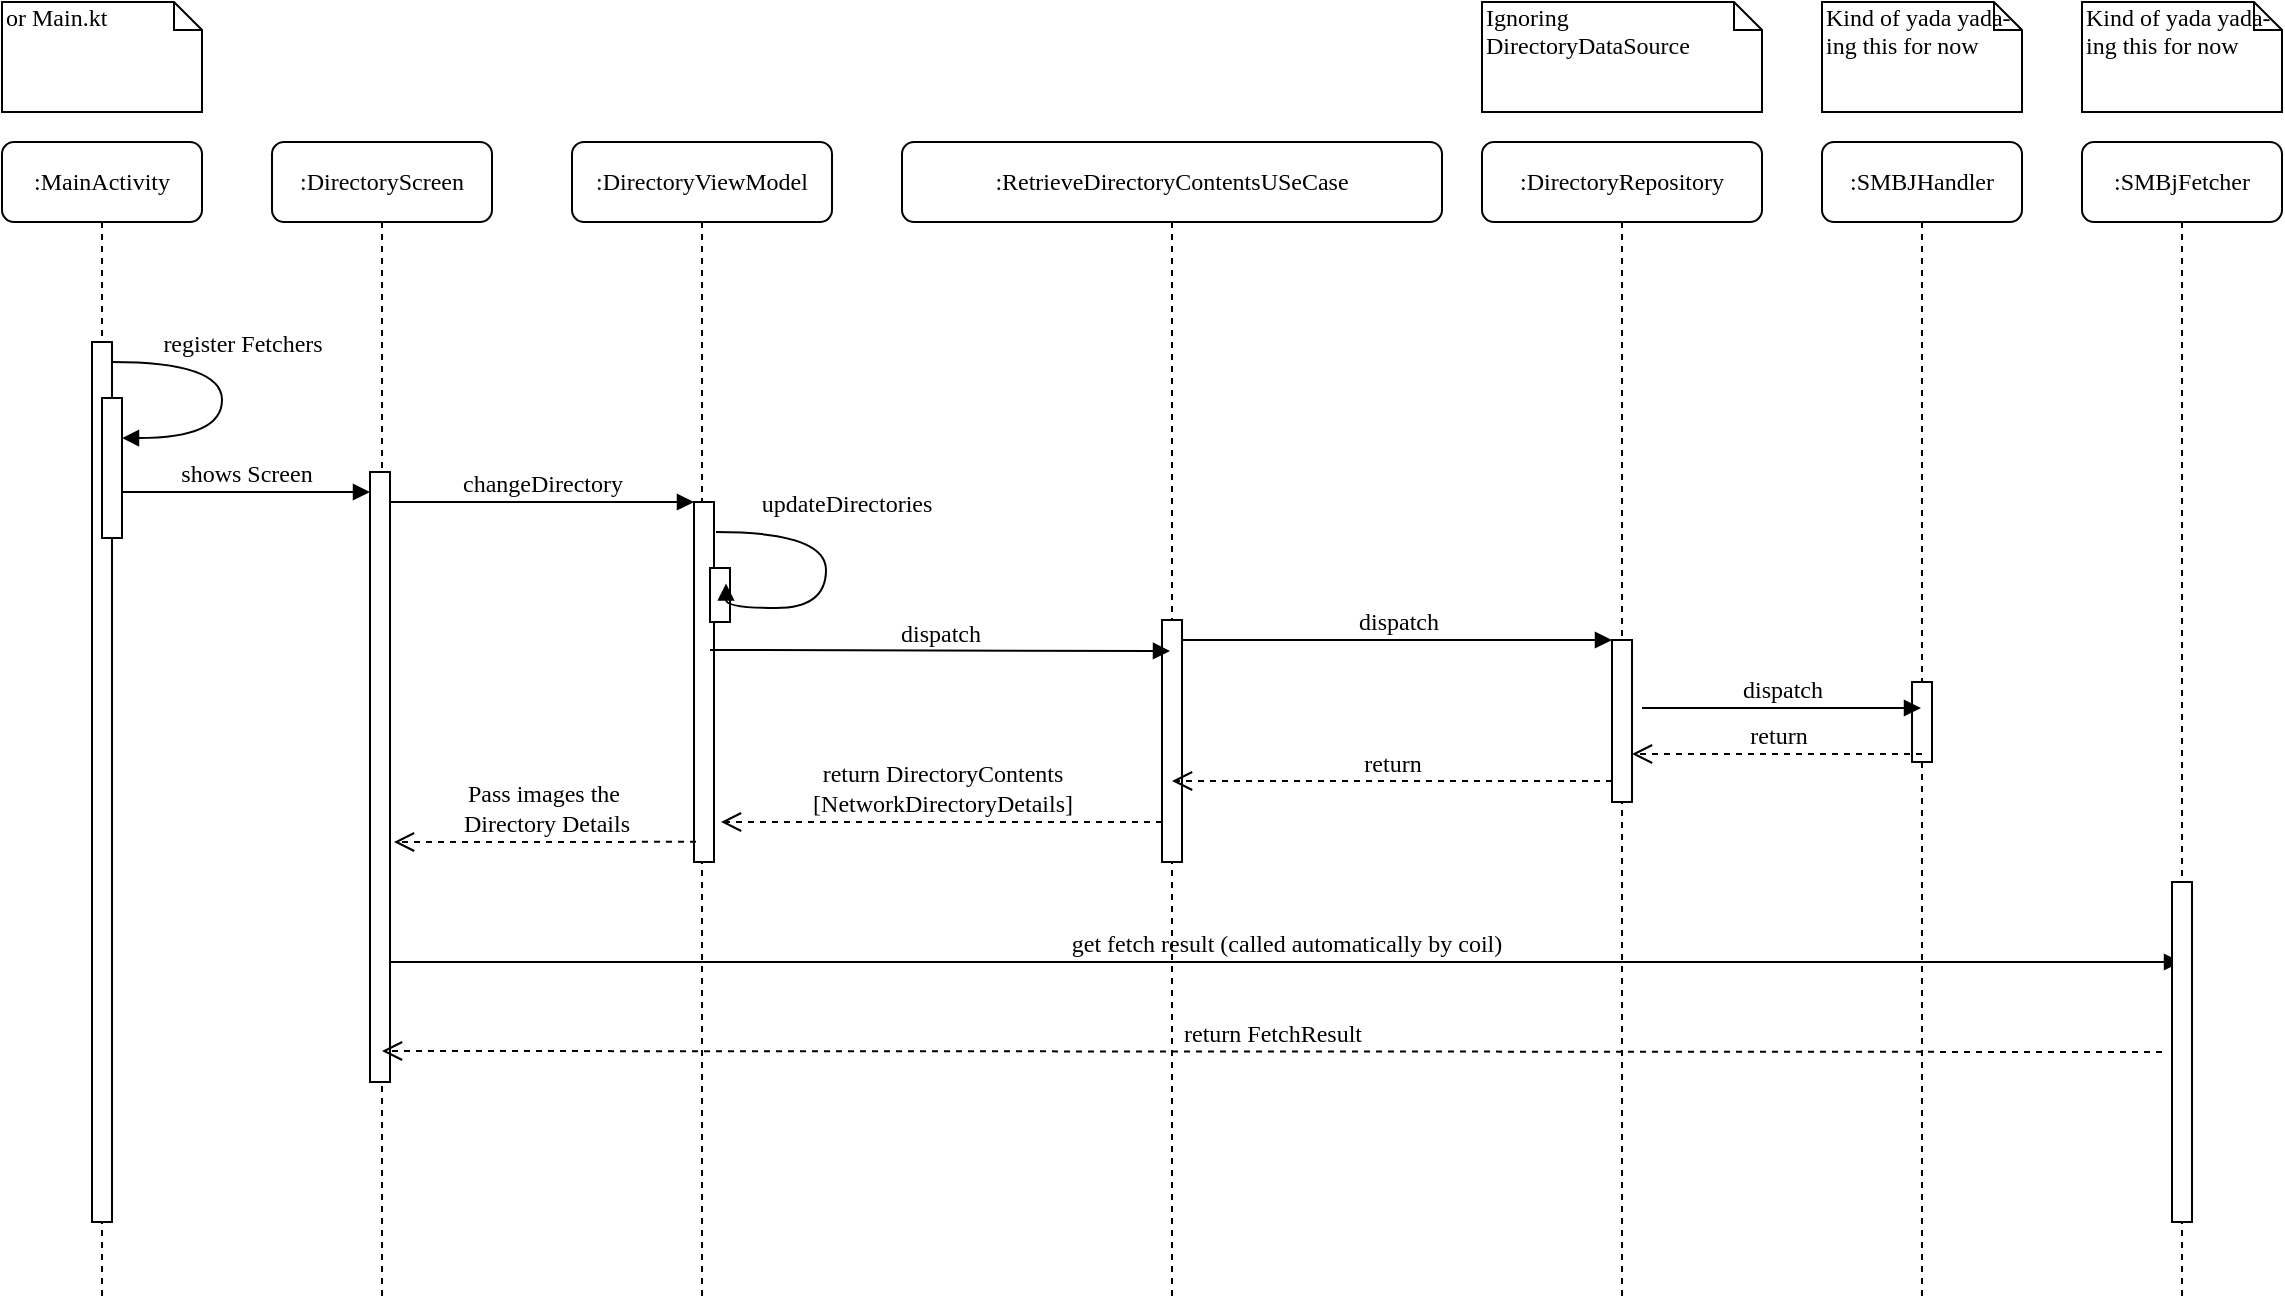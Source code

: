 <mxfile version="26.0.7">
  <diagram name="Page-1" id="13e1069c-82ec-6db2-03f1-153e76fe0fe0">
    <mxGraphModel dx="1434" dy="785" grid="1" gridSize="10" guides="1" tooltips="1" connect="1" arrows="1" fold="1" page="1" pageScale="1" pageWidth="1100" pageHeight="850" background="none" math="0" shadow="0">
      <root>
        <mxCell id="0" />
        <mxCell id="1" parent="0" />
        <mxCell id="7baba1c4bc27f4b0-2" value=":DirectoryScreen" style="shape=umlLifeline;perimeter=lifelinePerimeter;whiteSpace=wrap;html=1;container=1;collapsible=0;recursiveResize=0;outlineConnect=0;rounded=1;shadow=0;comic=0;labelBackgroundColor=none;strokeWidth=1;fontFamily=Verdana;fontSize=12;align=center;" parent="1" vertex="1">
          <mxGeometry x="235" y="80" width="110" height="580" as="geometry" />
        </mxCell>
        <mxCell id="7baba1c4bc27f4b0-10" value="" style="html=1;points=[];perimeter=orthogonalPerimeter;rounded=0;shadow=0;comic=0;labelBackgroundColor=none;strokeWidth=1;fontFamily=Verdana;fontSize=12;align=center;" parent="7baba1c4bc27f4b0-2" vertex="1">
          <mxGeometry x="49" y="165" width="10" height="305" as="geometry" />
        </mxCell>
        <mxCell id="7baba1c4bc27f4b0-3" value=":DirectoryViewModel" style="shape=umlLifeline;perimeter=lifelinePerimeter;whiteSpace=wrap;html=1;container=1;collapsible=0;recursiveResize=0;outlineConnect=0;rounded=1;shadow=0;comic=0;labelBackgroundColor=none;strokeWidth=1;fontFamily=Verdana;fontSize=12;align=center;" parent="1" vertex="1">
          <mxGeometry x="385" y="80" width="130" height="580" as="geometry" />
        </mxCell>
        <mxCell id="7baba1c4bc27f4b0-13" value="" style="html=1;points=[];perimeter=orthogonalPerimeter;rounded=0;shadow=0;comic=0;labelBackgroundColor=none;strokeWidth=1;fontFamily=Verdana;fontSize=12;align=center;" parent="7baba1c4bc27f4b0-3" vertex="1">
          <mxGeometry x="61" y="180" width="10" height="180" as="geometry" />
        </mxCell>
        <mxCell id="o1oW1F8ViVFmvbOnDGmv-5" value="" style="html=1;points=[];perimeter=orthogonalPerimeter;rounded=0;shadow=0;comic=0;labelBackgroundColor=none;strokeWidth=1;fontFamily=Verdana;fontSize=12;align=center;" vertex="1" parent="7baba1c4bc27f4b0-3">
          <mxGeometry x="69" y="213" width="10" height="27" as="geometry" />
        </mxCell>
        <mxCell id="o1oW1F8ViVFmvbOnDGmv-6" value="updateDirectories" style="html=1;verticalAlign=bottom;endArrow=block;labelBackgroundColor=none;fontFamily=Verdana;fontSize=12;elbow=vertical;edgeStyle=orthogonalEdgeStyle;curved=1;entryX=1;entryY=0.286;entryPerimeter=0;exitX=1.038;exitY=0.345;exitPerimeter=0;" edge="1" parent="7baba1c4bc27f4b0-3">
          <mxGeometry x="-0.231" y="14" relative="1" as="geometry">
            <mxPoint x="72" y="195" as="sourcePoint" />
            <mxPoint x="77" y="220.722" as="targetPoint" />
            <Array as="points">
              <mxPoint x="127" y="195" />
              <mxPoint x="127" y="233" />
            </Array>
            <mxPoint x="-4" y="-10" as="offset" />
          </mxGeometry>
        </mxCell>
        <mxCell id="o1oW1F8ViVFmvbOnDGmv-17" value="get fetch result (called automatically by coil)" style="html=1;verticalAlign=bottom;endArrow=block;labelBackgroundColor=none;fontFamily=Verdana;fontSize=12;edgeStyle=elbowEdgeStyle;elbow=vertical;" edge="1" parent="7baba1c4bc27f4b0-3" target="o1oW1F8ViVFmvbOnDGmv-14">
          <mxGeometry relative="1" as="geometry">
            <mxPoint x="-91" y="410" as="sourcePoint" />
            <mxPoint x="61" y="410" as="targetPoint" />
          </mxGeometry>
        </mxCell>
        <mxCell id="7baba1c4bc27f4b0-4" value=":RetrieveDirectoryContentsUSeCase" style="shape=umlLifeline;perimeter=lifelinePerimeter;whiteSpace=wrap;html=1;container=1;collapsible=0;recursiveResize=0;outlineConnect=0;rounded=1;shadow=0;comic=0;labelBackgroundColor=none;strokeWidth=1;fontFamily=Verdana;fontSize=12;align=center;" parent="1" vertex="1">
          <mxGeometry x="550" y="80" width="270" height="580" as="geometry" />
        </mxCell>
        <mxCell id="7baba1c4bc27f4b0-16" value="" style="html=1;points=[];perimeter=orthogonalPerimeter;rounded=0;shadow=0;comic=0;labelBackgroundColor=none;strokeWidth=1;fontFamily=Verdana;fontSize=12;align=center;" parent="7baba1c4bc27f4b0-4" vertex="1">
          <mxGeometry x="130" y="239" width="10" height="121" as="geometry" />
        </mxCell>
        <mxCell id="7baba1c4bc27f4b0-17" value="dispatch" style="html=1;verticalAlign=bottom;endArrow=block;labelBackgroundColor=none;fontFamily=Verdana;fontSize=12;edgeStyle=elbowEdgeStyle;elbow=vertical;" parent="7baba1c4bc27f4b0-4" edge="1">
          <mxGeometry relative="1" as="geometry">
            <mxPoint x="-96" y="254" as="sourcePoint" />
            <Array as="points" />
            <mxPoint x="134" y="255" as="targetPoint" />
          </mxGeometry>
        </mxCell>
        <mxCell id="o1oW1F8ViVFmvbOnDGmv-7" value="return DirectoryContents&lt;div&gt;[NetworkDirectoryDetails]&lt;/div&gt;" style="html=1;verticalAlign=bottom;endArrow=open;dashed=1;endSize=8;labelBackgroundColor=none;fontFamily=Verdana;fontSize=12;edgeStyle=elbowEdgeStyle;elbow=vertical;" edge="1" parent="7baba1c4bc27f4b0-4">
          <mxGeometry relative="1" as="geometry">
            <mxPoint x="-90.5" y="340" as="targetPoint" />
            <Array as="points">
              <mxPoint x="75" y="340" />
              <mxPoint x="105" y="340" />
            </Array>
            <mxPoint x="130" y="340" as="sourcePoint" />
          </mxGeometry>
        </mxCell>
        <mxCell id="7baba1c4bc27f4b0-5" value=":DirectoryRepository" style="shape=umlLifeline;perimeter=lifelinePerimeter;whiteSpace=wrap;html=1;container=1;collapsible=0;recursiveResize=0;outlineConnect=0;rounded=1;shadow=0;comic=0;labelBackgroundColor=none;strokeWidth=1;fontFamily=Verdana;fontSize=12;align=center;" parent="1" vertex="1">
          <mxGeometry x="840" y="80" width="140" height="580" as="geometry" />
        </mxCell>
        <mxCell id="7baba1c4bc27f4b0-19" value="" style="html=1;points=[];perimeter=orthogonalPerimeter;rounded=0;shadow=0;comic=0;labelBackgroundColor=none;strokeWidth=1;fontFamily=Verdana;fontSize=12;align=center;" parent="7baba1c4bc27f4b0-5" vertex="1">
          <mxGeometry x="65" y="249" width="10" height="81" as="geometry" />
        </mxCell>
        <mxCell id="o1oW1F8ViVFmvbOnDGmv-11" value="return" style="html=1;verticalAlign=bottom;endArrow=open;dashed=1;endSize=8;labelBackgroundColor=none;fontFamily=Verdana;fontSize=12;edgeStyle=elbowEdgeStyle;elbow=vertical;" edge="1" parent="7baba1c4bc27f4b0-5" target="7baba1c4bc27f4b0-4">
          <mxGeometry relative="1" as="geometry">
            <mxPoint x="-80" y="319.533" as="targetPoint" />
            <Array as="points">
              <mxPoint x="-5" y="319.5" />
              <mxPoint x="250" y="422.5" />
            </Array>
            <mxPoint x="65" y="319.5" as="sourcePoint" />
          </mxGeometry>
        </mxCell>
        <mxCell id="7baba1c4bc27f4b0-6" value=":SMBJHandler" style="shape=umlLifeline;perimeter=lifelinePerimeter;whiteSpace=wrap;html=1;container=1;collapsible=0;recursiveResize=0;outlineConnect=0;rounded=1;shadow=0;comic=0;labelBackgroundColor=none;strokeWidth=1;fontFamily=Verdana;fontSize=12;align=center;" parent="1" vertex="1">
          <mxGeometry x="1010" y="80" width="100" height="580" as="geometry" />
        </mxCell>
        <mxCell id="o1oW1F8ViVFmvbOnDGmv-8" value="" style="html=1;points=[];perimeter=orthogonalPerimeter;rounded=0;shadow=0;comic=0;labelBackgroundColor=none;strokeWidth=1;fontFamily=Verdana;fontSize=12;align=center;" vertex="1" parent="7baba1c4bc27f4b0-6">
          <mxGeometry x="45" y="270" width="10" height="40" as="geometry" />
        </mxCell>
        <mxCell id="7baba1c4bc27f4b0-8" value=":MainActivity" style="shape=umlLifeline;perimeter=lifelinePerimeter;whiteSpace=wrap;html=1;container=1;collapsible=0;recursiveResize=0;outlineConnect=0;rounded=1;shadow=0;comic=0;labelBackgroundColor=none;strokeWidth=1;fontFamily=Verdana;fontSize=12;align=center;" parent="1" vertex="1">
          <mxGeometry x="100" y="80" width="100" height="580" as="geometry" />
        </mxCell>
        <mxCell id="7baba1c4bc27f4b0-9" value="" style="html=1;points=[];perimeter=orthogonalPerimeter;rounded=0;shadow=0;comic=0;labelBackgroundColor=none;strokeWidth=1;fontFamily=Verdana;fontSize=12;align=center;" parent="7baba1c4bc27f4b0-8" vertex="1">
          <mxGeometry x="45" y="100" width="10" height="440" as="geometry" />
        </mxCell>
        <mxCell id="7baba1c4bc27f4b0-11" value="shows Screen" style="html=1;verticalAlign=bottom;endArrow=block;labelBackgroundColor=none;fontFamily=Verdana;fontSize=12;edgeStyle=elbowEdgeStyle;elbow=vertical;" parent="7baba1c4bc27f4b0-8" edge="1">
          <mxGeometry relative="1" as="geometry">
            <mxPoint x="59" y="175" as="sourcePoint" />
            <mxPoint x="184" y="175" as="targetPoint" />
          </mxGeometry>
        </mxCell>
        <mxCell id="7baba1c4bc27f4b0-14" value="changeDirectory" style="html=1;verticalAlign=bottom;endArrow=block;entryX=0;entryY=0;labelBackgroundColor=none;fontFamily=Verdana;fontSize=12;edgeStyle=elbowEdgeStyle;elbow=vertical;" parent="1" source="7baba1c4bc27f4b0-10" target="7baba1c4bc27f4b0-13" edge="1">
          <mxGeometry relative="1" as="geometry">
            <mxPoint x="374" y="135" as="sourcePoint" />
          </mxGeometry>
        </mxCell>
        <mxCell id="7baba1c4bc27f4b0-40" value="or Main.kt" style="shape=note;whiteSpace=wrap;html=1;size=14;verticalAlign=top;align=left;spacingTop=-6;rounded=0;shadow=0;comic=0;labelBackgroundColor=none;strokeWidth=1;fontFamily=Verdana;fontSize=12" parent="1" vertex="1">
          <mxGeometry x="100" y="10" width="100" height="55" as="geometry" />
        </mxCell>
        <mxCell id="7baba1c4bc27f4b0-45" value="Ignoring DirectoryDataSource" style="shape=note;whiteSpace=wrap;html=1;size=14;verticalAlign=top;align=left;spacingTop=-6;rounded=0;shadow=0;comic=0;labelBackgroundColor=none;strokeWidth=1;fontFamily=Verdana;fontSize=12" parent="1" vertex="1">
          <mxGeometry x="840" y="10" width="140" height="55" as="geometry" />
        </mxCell>
        <mxCell id="7baba1c4bc27f4b0-46" value="Kind of yada yada-ing this for now" style="shape=note;whiteSpace=wrap;html=1;size=14;verticalAlign=top;align=left;spacingTop=-6;rounded=0;shadow=0;comic=0;labelBackgroundColor=none;strokeWidth=1;fontFamily=Verdana;fontSize=12" parent="1" vertex="1">
          <mxGeometry x="1010" y="10" width="100" height="55" as="geometry" />
        </mxCell>
        <mxCell id="o1oW1F8ViVFmvbOnDGmv-3" value="" style="html=1;points=[];perimeter=orthogonalPerimeter;rounded=0;shadow=0;comic=0;labelBackgroundColor=none;strokeWidth=1;fontFamily=Verdana;fontSize=12;align=center;" vertex="1" parent="1">
          <mxGeometry x="150" y="208" width="10" height="70" as="geometry" />
        </mxCell>
        <mxCell id="o1oW1F8ViVFmvbOnDGmv-4" value="register Fetchers" style="html=1;verticalAlign=bottom;endArrow=block;labelBackgroundColor=none;fontFamily=Verdana;fontSize=12;elbow=vertical;edgeStyle=orthogonalEdgeStyle;curved=1;entryX=1;entryY=0.286;entryPerimeter=0;exitX=1.038;exitY=0.345;exitPerimeter=0;" edge="1" parent="1" target="o1oW1F8ViVFmvbOnDGmv-3">
          <mxGeometry x="-0.231" y="10" relative="1" as="geometry">
            <mxPoint x="155" y="190" as="sourcePoint" />
            <mxPoint x="155" y="138" as="targetPoint" />
            <Array as="points">
              <mxPoint x="210" y="190" />
              <mxPoint x="210" y="228" />
            </Array>
            <mxPoint as="offset" />
          </mxGeometry>
        </mxCell>
        <mxCell id="7baba1c4bc27f4b0-20" value="dispatch" style="html=1;verticalAlign=bottom;endArrow=block;entryX=0;entryY=0;labelBackgroundColor=none;fontFamily=Verdana;fontSize=12;edgeStyle=elbowEdgeStyle;elbow=vertical;" parent="1" source="7baba1c4bc27f4b0-16" target="7baba1c4bc27f4b0-19" edge="1">
          <mxGeometry relative="1" as="geometry">
            <mxPoint x="745" y="329" as="sourcePoint" />
          </mxGeometry>
        </mxCell>
        <mxCell id="o1oW1F8ViVFmvbOnDGmv-9" value="dispatch" style="html=1;verticalAlign=bottom;endArrow=block;labelBackgroundColor=none;fontFamily=Verdana;fontSize=12;edgeStyle=elbowEdgeStyle;elbow=vertical;" edge="1" parent="1" target="7baba1c4bc27f4b0-6">
          <mxGeometry relative="1" as="geometry">
            <mxPoint x="920" y="363" as="sourcePoint" />
          </mxGeometry>
        </mxCell>
        <mxCell id="o1oW1F8ViVFmvbOnDGmv-10" value="return" style="html=1;verticalAlign=bottom;endArrow=open;dashed=1;endSize=8;labelBackgroundColor=none;fontFamily=Verdana;fontSize=12;edgeStyle=elbowEdgeStyle;elbow=vertical;entryX=1;entryY=0.593;entryDx=0;entryDy=0;entryPerimeter=0;" edge="1" parent="1">
          <mxGeometry relative="1" as="geometry">
            <mxPoint x="915" y="386.033" as="targetPoint" />
            <Array as="points">
              <mxPoint x="990" y="386" />
              <mxPoint x="1245" y="489" />
            </Array>
            <mxPoint x="1060" y="386" as="sourcePoint" />
          </mxGeometry>
        </mxCell>
        <mxCell id="o1oW1F8ViVFmvbOnDGmv-13" value="Pass images the&amp;nbsp;&lt;div&gt;Directory Details&lt;/div&gt;" style="html=1;verticalAlign=bottom;endArrow=open;dashed=1;endSize=8;labelBackgroundColor=none;fontFamily=Verdana;fontSize=12;edgeStyle=elbowEdgeStyle;elbow=vertical;exitX=0.1;exitY=0.944;exitDx=0;exitDy=0;exitPerimeter=0;" edge="1" parent="1" source="7baba1c4bc27f4b0-13">
          <mxGeometry relative="1" as="geometry">
            <mxPoint x="296" y="430" as="targetPoint" />
            <Array as="points">
              <mxPoint x="370" y="430" />
              <mxPoint x="395.5" y="480" />
            </Array>
            <mxPoint x="420.5" y="480" as="sourcePoint" />
          </mxGeometry>
        </mxCell>
        <mxCell id="o1oW1F8ViVFmvbOnDGmv-14" value=":SMBjFetcher" style="shape=umlLifeline;perimeter=lifelinePerimeter;whiteSpace=wrap;html=1;container=1;collapsible=0;recursiveResize=0;outlineConnect=0;rounded=1;shadow=0;comic=0;labelBackgroundColor=none;strokeWidth=1;fontFamily=Verdana;fontSize=12;align=center;" vertex="1" parent="1">
          <mxGeometry x="1140" y="80" width="100" height="580" as="geometry" />
        </mxCell>
        <mxCell id="o1oW1F8ViVFmvbOnDGmv-15" value="" style="html=1;points=[];perimeter=orthogonalPerimeter;rounded=0;shadow=0;comic=0;labelBackgroundColor=none;strokeWidth=1;fontFamily=Verdana;fontSize=12;align=center;" vertex="1" parent="o1oW1F8ViVFmvbOnDGmv-14">
          <mxGeometry x="45" y="370" width="10" height="170" as="geometry" />
        </mxCell>
        <mxCell id="o1oW1F8ViVFmvbOnDGmv-18" value="return FetchResult" style="html=1;verticalAlign=bottom;endArrow=open;dashed=1;endSize=8;labelBackgroundColor=none;fontFamily=Verdana;fontSize=12;edgeStyle=elbowEdgeStyle;elbow=vertical;" edge="1" parent="o1oW1F8ViVFmvbOnDGmv-14" target="7baba1c4bc27f4b0-2">
          <mxGeometry relative="1" as="geometry">
            <mxPoint x="-100" y="454.5" as="targetPoint" />
            <Array as="points">
              <mxPoint x="65.5" y="454.5" />
              <mxPoint x="95.5" y="454.5" />
            </Array>
            <mxPoint x="40" y="455" as="sourcePoint" />
          </mxGeometry>
        </mxCell>
        <mxCell id="o1oW1F8ViVFmvbOnDGmv-16" value="Kind of yada yada-ing this for now" style="shape=note;whiteSpace=wrap;html=1;size=14;verticalAlign=top;align=left;spacingTop=-6;rounded=0;shadow=0;comic=0;labelBackgroundColor=none;strokeWidth=1;fontFamily=Verdana;fontSize=12" vertex="1" parent="1">
          <mxGeometry x="1140" y="10" width="100" height="55" as="geometry" />
        </mxCell>
      </root>
    </mxGraphModel>
  </diagram>
</mxfile>
